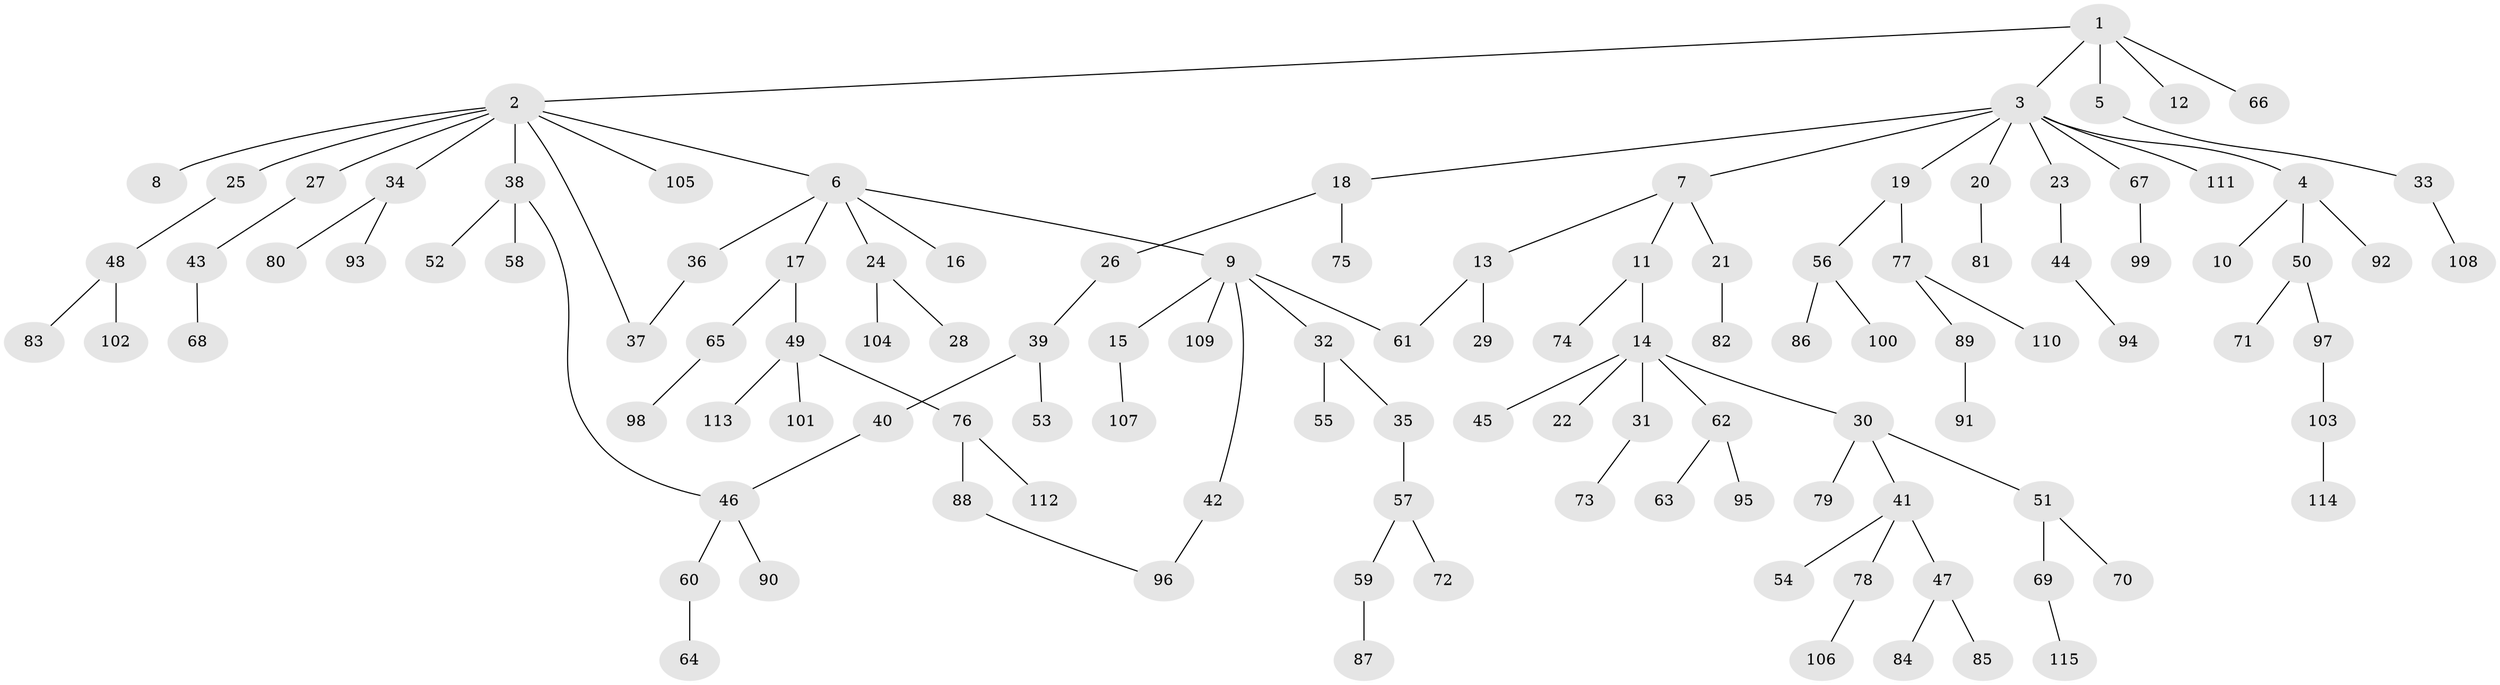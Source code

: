 // Generated by graph-tools (version 1.1) at 2025/34/03/09/25 02:34:21]
// undirected, 115 vertices, 118 edges
graph export_dot {
graph [start="1"]
  node [color=gray90,style=filled];
  1;
  2;
  3;
  4;
  5;
  6;
  7;
  8;
  9;
  10;
  11;
  12;
  13;
  14;
  15;
  16;
  17;
  18;
  19;
  20;
  21;
  22;
  23;
  24;
  25;
  26;
  27;
  28;
  29;
  30;
  31;
  32;
  33;
  34;
  35;
  36;
  37;
  38;
  39;
  40;
  41;
  42;
  43;
  44;
  45;
  46;
  47;
  48;
  49;
  50;
  51;
  52;
  53;
  54;
  55;
  56;
  57;
  58;
  59;
  60;
  61;
  62;
  63;
  64;
  65;
  66;
  67;
  68;
  69;
  70;
  71;
  72;
  73;
  74;
  75;
  76;
  77;
  78;
  79;
  80;
  81;
  82;
  83;
  84;
  85;
  86;
  87;
  88;
  89;
  90;
  91;
  92;
  93;
  94;
  95;
  96;
  97;
  98;
  99;
  100;
  101;
  102;
  103;
  104;
  105;
  106;
  107;
  108;
  109;
  110;
  111;
  112;
  113;
  114;
  115;
  1 -- 2;
  1 -- 3;
  1 -- 5;
  1 -- 12;
  1 -- 66;
  2 -- 6;
  2 -- 8;
  2 -- 25;
  2 -- 27;
  2 -- 34;
  2 -- 37;
  2 -- 38;
  2 -- 105;
  3 -- 4;
  3 -- 7;
  3 -- 18;
  3 -- 19;
  3 -- 20;
  3 -- 23;
  3 -- 67;
  3 -- 111;
  4 -- 10;
  4 -- 50;
  4 -- 92;
  5 -- 33;
  6 -- 9;
  6 -- 16;
  6 -- 17;
  6 -- 24;
  6 -- 36;
  7 -- 11;
  7 -- 13;
  7 -- 21;
  9 -- 15;
  9 -- 32;
  9 -- 42;
  9 -- 109;
  9 -- 61;
  11 -- 14;
  11 -- 74;
  13 -- 29;
  13 -- 61;
  14 -- 22;
  14 -- 30;
  14 -- 31;
  14 -- 45;
  14 -- 62;
  15 -- 107;
  17 -- 49;
  17 -- 65;
  18 -- 26;
  18 -- 75;
  19 -- 56;
  19 -- 77;
  20 -- 81;
  21 -- 82;
  23 -- 44;
  24 -- 28;
  24 -- 104;
  25 -- 48;
  26 -- 39;
  27 -- 43;
  30 -- 41;
  30 -- 51;
  30 -- 79;
  31 -- 73;
  32 -- 35;
  32 -- 55;
  33 -- 108;
  34 -- 80;
  34 -- 93;
  35 -- 57;
  36 -- 37;
  38 -- 52;
  38 -- 58;
  38 -- 46;
  39 -- 40;
  39 -- 53;
  40 -- 46;
  41 -- 47;
  41 -- 54;
  41 -- 78;
  42 -- 96;
  43 -- 68;
  44 -- 94;
  46 -- 60;
  46 -- 90;
  47 -- 84;
  47 -- 85;
  48 -- 83;
  48 -- 102;
  49 -- 76;
  49 -- 101;
  49 -- 113;
  50 -- 71;
  50 -- 97;
  51 -- 69;
  51 -- 70;
  56 -- 86;
  56 -- 100;
  57 -- 59;
  57 -- 72;
  59 -- 87;
  60 -- 64;
  62 -- 63;
  62 -- 95;
  65 -- 98;
  67 -- 99;
  69 -- 115;
  76 -- 88;
  76 -- 112;
  77 -- 89;
  77 -- 110;
  78 -- 106;
  88 -- 96;
  89 -- 91;
  97 -- 103;
  103 -- 114;
}
